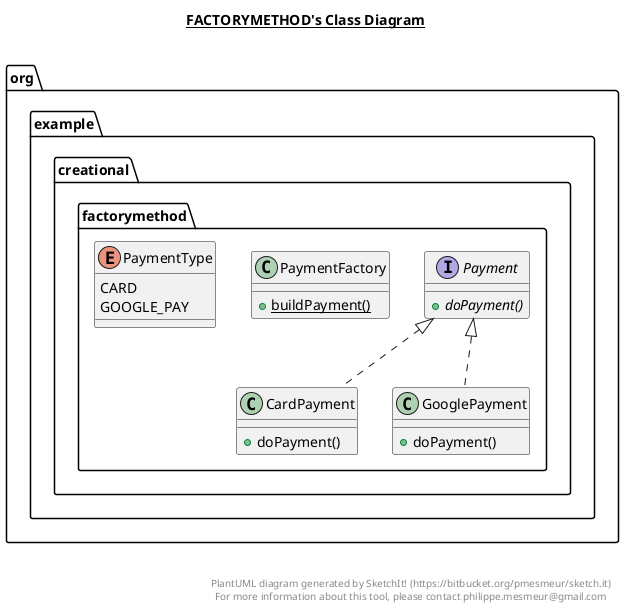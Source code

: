 @startuml

title __FACTORYMETHOD's Class Diagram__\n

  namespace org.example {
    namespace creational.factorymethod {
      class org.example.creational.factorymethod.CardPayment {
          + doPayment()
      }
    }
  }
  

  namespace org.example {
    namespace creational.factorymethod {
      class org.example.creational.factorymethod.GooglePayment {
          + doPayment()
      }
    }
  }
  

  namespace org.example {
    namespace creational.factorymethod {
      interface org.example.creational.factorymethod.Payment {
          {abstract} + doPayment()
      }
    }
  }
  

  namespace org.example {
    namespace creational.factorymethod {
      class org.example.creational.factorymethod.PaymentFactory {
          {static} + buildPayment()
      }
    }
  }
  

  namespace org.example {
    namespace creational.factorymethod {
      enum PaymentType {
        CARD
        GOOGLE_PAY
      }
    }
  }
  

  org.example.creational.factorymethod.CardPayment .up.|> org.example.creational.factorymethod.Payment
  org.example.creational.factorymethod.GooglePayment .up.|> org.example.creational.factorymethod.Payment


right footer


PlantUML diagram generated by SketchIt! (https://bitbucket.org/pmesmeur/sketch.it)
For more information about this tool, please contact philippe.mesmeur@gmail.com
endfooter

@enduml
